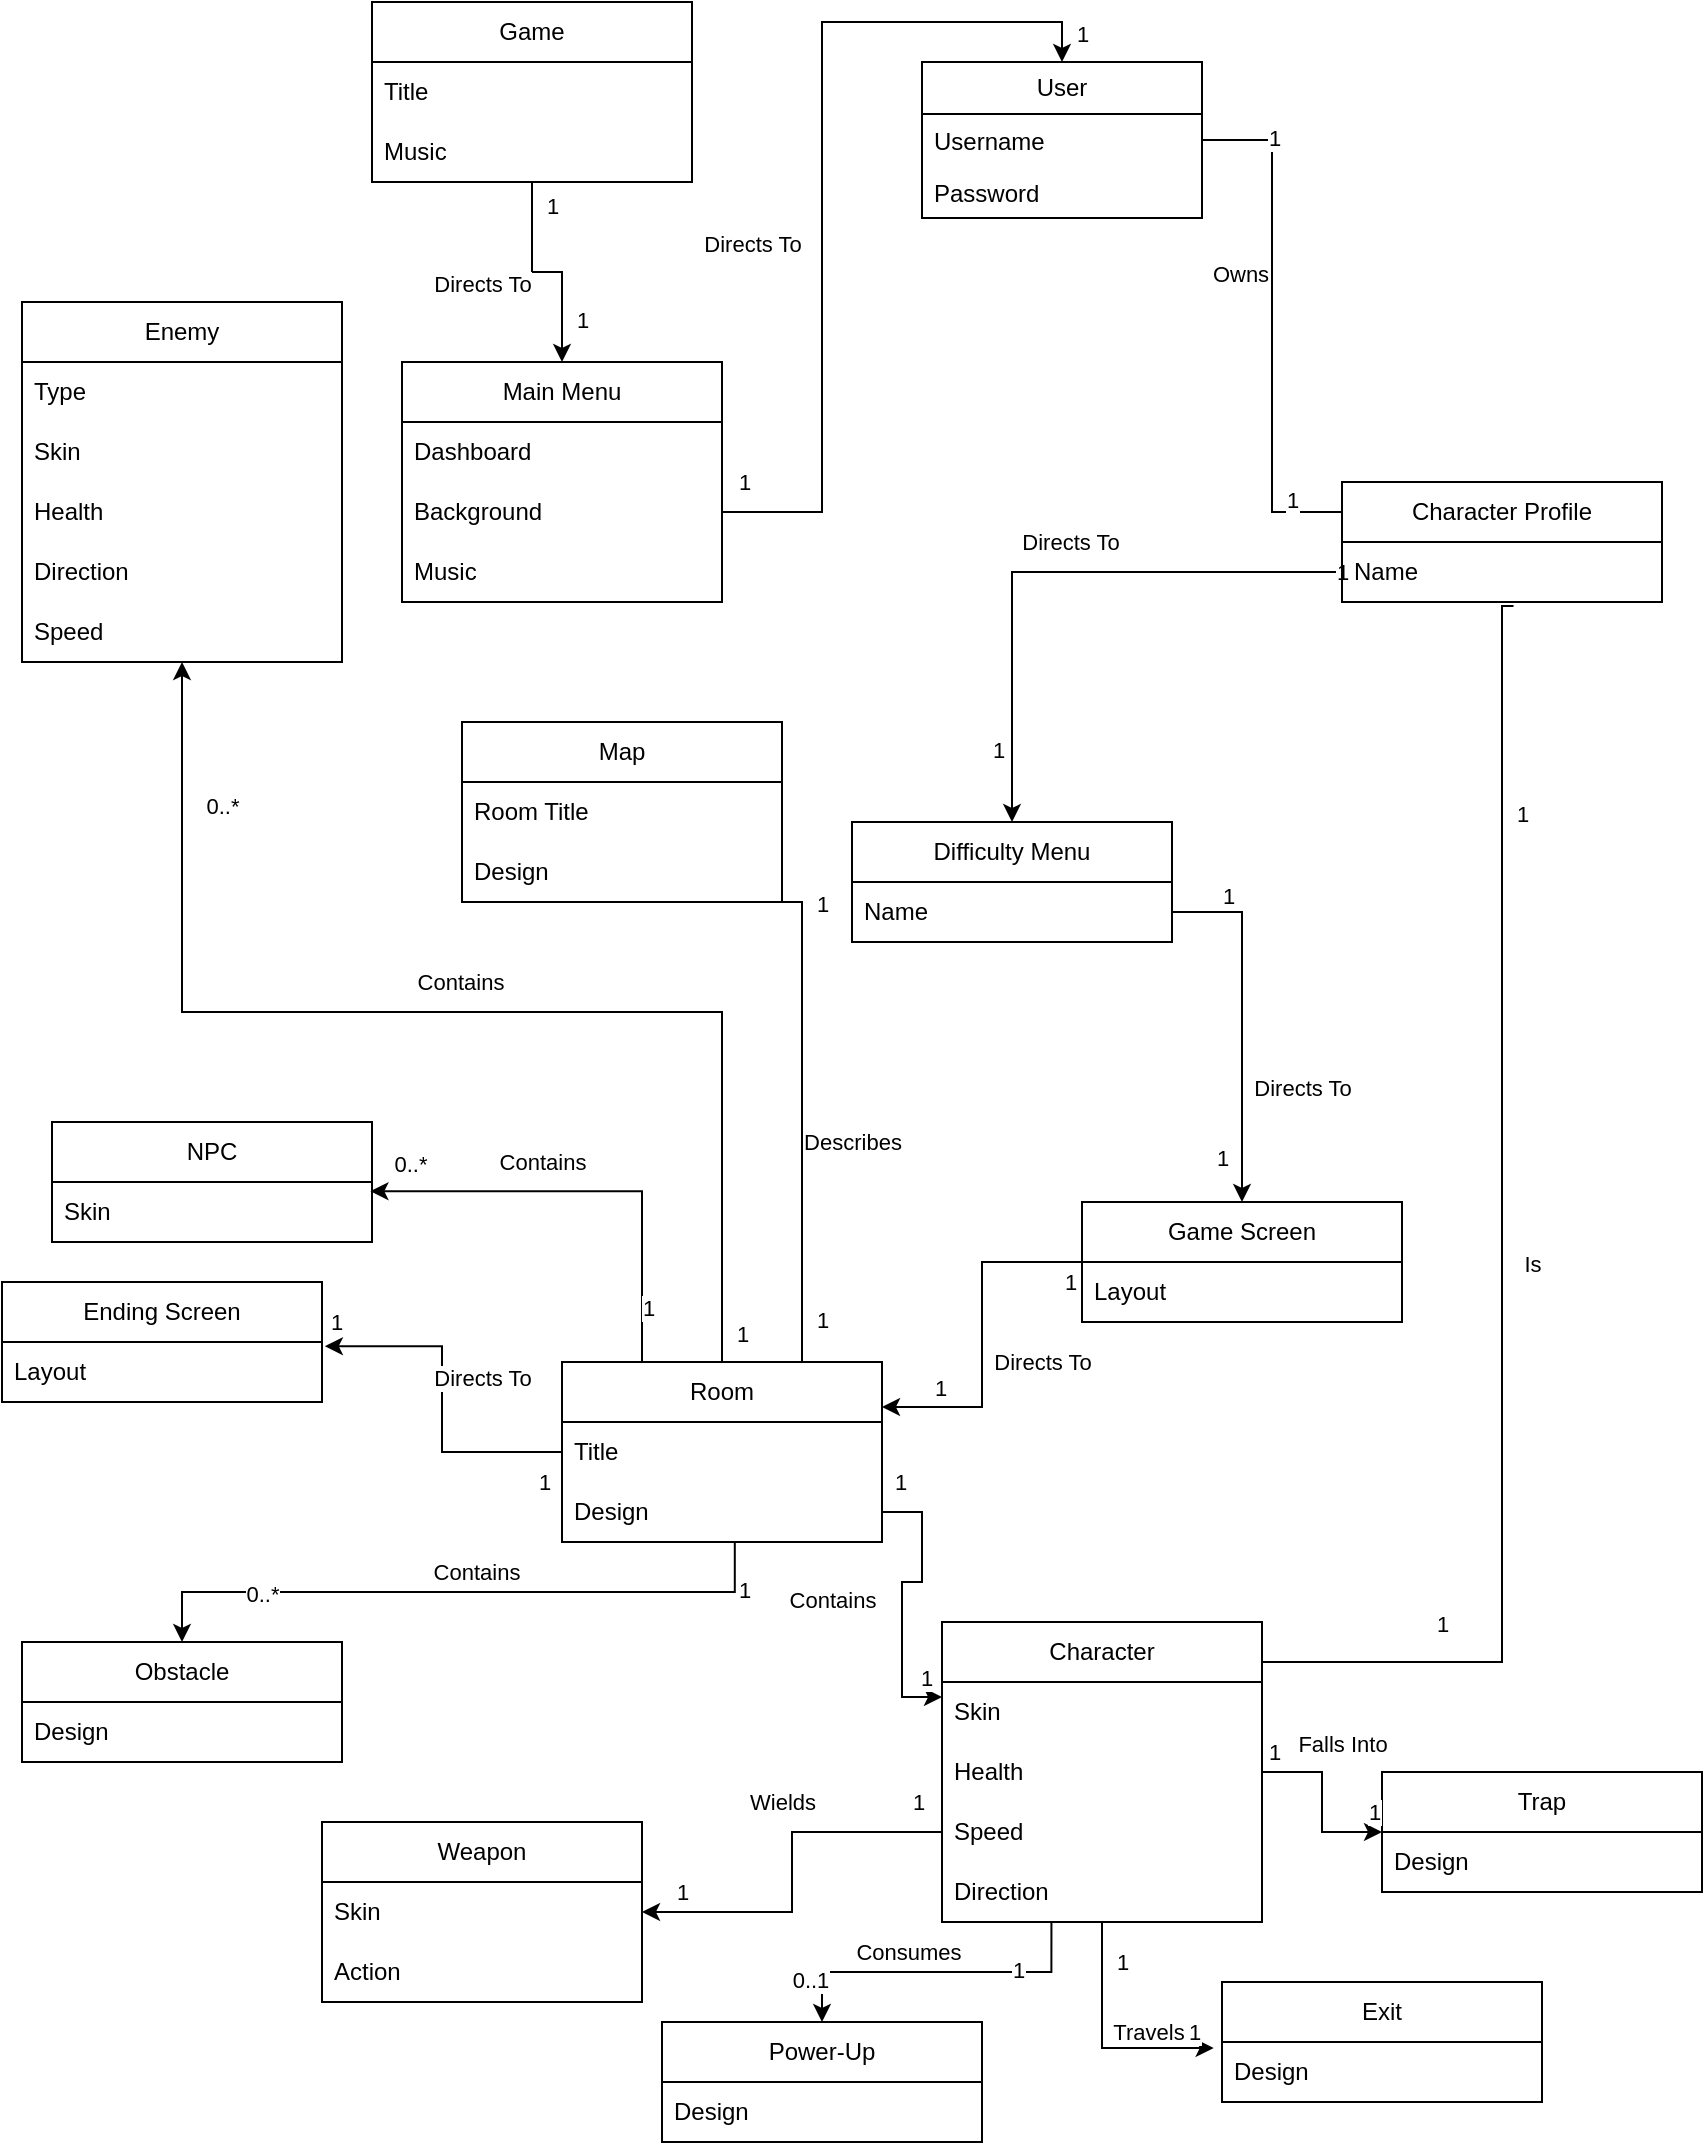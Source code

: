 <mxfile version="22.0.6" type="github">
  <diagram id="C5RBs43oDa-KdzZeNtuy" name="Page-1">
    <mxGraphModel dx="2944" dy="1743" grid="1" gridSize="10" guides="1" tooltips="1" connect="1" arrows="1" fold="1" page="1" pageScale="1" pageWidth="827" pageHeight="1169" math="0" shadow="0">
      <root>
        <mxCell id="WIyWlLk6GJQsqaUBKTNV-0" />
        <mxCell id="WIyWlLk6GJQsqaUBKTNV-1" parent="WIyWlLk6GJQsqaUBKTNV-0" />
        <mxCell id="WFU6_DCVK5FejDo-Dc5B-0" style="edgeStyle=orthogonalEdgeStyle;rounded=0;orthogonalLoop=1;jettySize=auto;html=1;entryX=0.75;entryY=0;entryDx=0;entryDy=0;endArrow=none;endFill=0;exitX=0.536;exitY=1.067;exitDx=0;exitDy=0;exitPerimeter=0;" edge="1" parent="WIyWlLk6GJQsqaUBKTNV-1" source="WFU6_DCVK5FejDo-Dc5B-9" target="WFU6_DCVK5FejDo-Dc5B-78">
          <mxGeometry relative="1" as="geometry">
            <mxPoint x="515" y="-17.003" as="sourcePoint" />
            <Array as="points">
              <mxPoint x="-100" y="-768" />
              <mxPoint x="-100" y="-240" />
              <mxPoint x="-260" y="-240" />
            </Array>
          </mxGeometry>
        </mxCell>
        <mxCell id="WFU6_DCVK5FejDo-Dc5B-1" value="Is" style="edgeLabel;html=1;align=center;verticalAlign=middle;resizable=0;points=[];" vertex="1" connectable="0" parent="WFU6_DCVK5FejDo-Dc5B-0">
          <mxGeometry x="-0.035" relative="1" as="geometry">
            <mxPoint x="15" y="-10" as="offset" />
          </mxGeometry>
        </mxCell>
        <mxCell id="WFU6_DCVK5FejDo-Dc5B-2" value="1" style="edgeLabel;html=1;align=center;verticalAlign=middle;resizable=0;points=[];" vertex="1" connectable="0" parent="WFU6_DCVK5FejDo-Dc5B-0">
          <mxGeometry x="-0.66" y="2" relative="1" as="geometry">
            <mxPoint x="8" y="-12" as="offset" />
          </mxGeometry>
        </mxCell>
        <mxCell id="WFU6_DCVK5FejDo-Dc5B-3" value="1" style="edgeLabel;html=1;align=center;verticalAlign=middle;resizable=0;points=[];" vertex="1" connectable="0" parent="WFU6_DCVK5FejDo-Dc5B-0">
          <mxGeometry x="0.49" y="-3" relative="1" as="geometry">
            <mxPoint x="-27" y="-17" as="offset" />
          </mxGeometry>
        </mxCell>
        <mxCell id="WFU6_DCVK5FejDo-Dc5B-4" style="edgeStyle=orthogonalEdgeStyle;rounded=0;orthogonalLoop=1;jettySize=auto;html=1;entryX=0.5;entryY=0;entryDx=0;entryDy=0;exitX=0;exitY=0.5;exitDx=0;exitDy=0;" edge="1" parent="WIyWlLk6GJQsqaUBKTNV-1" source="WFU6_DCVK5FejDo-Dc5B-9" target="WFU6_DCVK5FejDo-Dc5B-114">
          <mxGeometry relative="1" as="geometry">
            <mxPoint x="-250" y="-607" as="targetPoint" />
          </mxGeometry>
        </mxCell>
        <mxCell id="WFU6_DCVK5FejDo-Dc5B-5" value="Directs To" style="edgeLabel;html=1;align=center;verticalAlign=middle;resizable=0;points=[];" vertex="1" connectable="0" parent="WFU6_DCVK5FejDo-Dc5B-4">
          <mxGeometry x="0.023" relative="1" as="geometry">
            <mxPoint x="12" y="-15" as="offset" />
          </mxGeometry>
        </mxCell>
        <mxCell id="WFU6_DCVK5FejDo-Dc5B-6" value="1" style="edgeLabel;html=1;align=center;verticalAlign=middle;resizable=0;points=[];" vertex="1" connectable="0" parent="WFU6_DCVK5FejDo-Dc5B-4">
          <mxGeometry x="0.827" y="-4" relative="1" as="geometry">
            <mxPoint x="-3" y="-11" as="offset" />
          </mxGeometry>
        </mxCell>
        <mxCell id="WFU6_DCVK5FejDo-Dc5B-7" value="1" style="edgeLabel;html=1;align=center;verticalAlign=middle;resizable=0;points=[];" vertex="1" connectable="0" parent="WFU6_DCVK5FejDo-Dc5B-4">
          <mxGeometry x="-0.894" relative="1" as="geometry">
            <mxPoint x="15" as="offset" />
          </mxGeometry>
        </mxCell>
        <mxCell id="WFU6_DCVK5FejDo-Dc5B-8" value="Character Profile" style="swimlane;fontStyle=0;childLayout=stackLayout;horizontal=1;startSize=30;horizontalStack=0;resizeParent=1;resizeParentMax=0;resizeLast=0;collapsible=1;marginBottom=0;whiteSpace=wrap;html=1;" vertex="1" parent="WIyWlLk6GJQsqaUBKTNV-1">
          <mxGeometry x="-180" y="-830" width="160" height="60" as="geometry" />
        </mxCell>
        <mxCell id="WFU6_DCVK5FejDo-Dc5B-9" value="Name" style="text;strokeColor=none;fillColor=none;align=left;verticalAlign=middle;spacingLeft=4;spacingRight=4;overflow=hidden;points=[[0,0.5],[1,0.5]];portConstraint=eastwest;rotatable=0;whiteSpace=wrap;html=1;" vertex="1" parent="WFU6_DCVK5FejDo-Dc5B-8">
          <mxGeometry y="30" width="160" height="30" as="geometry" />
        </mxCell>
        <mxCell id="WFU6_DCVK5FejDo-Dc5B-10" value="Weapon" style="swimlane;fontStyle=0;childLayout=stackLayout;horizontal=1;startSize=30;horizontalStack=0;resizeParent=1;resizeParentMax=0;resizeLast=0;collapsible=1;marginBottom=0;whiteSpace=wrap;html=1;" vertex="1" parent="WIyWlLk6GJQsqaUBKTNV-1">
          <mxGeometry x="-690" y="-160" width="160" height="90" as="geometry" />
        </mxCell>
        <mxCell id="WFU6_DCVK5FejDo-Dc5B-11" value="Skin" style="text;strokeColor=none;fillColor=none;align=left;verticalAlign=middle;spacingLeft=4;spacingRight=4;overflow=hidden;points=[[0,0.5],[1,0.5]];portConstraint=eastwest;rotatable=0;whiteSpace=wrap;html=1;" vertex="1" parent="WFU6_DCVK5FejDo-Dc5B-10">
          <mxGeometry y="30" width="160" height="30" as="geometry" />
        </mxCell>
        <mxCell id="WFU6_DCVK5FejDo-Dc5B-12" value="Action" style="text;strokeColor=none;fillColor=none;align=left;verticalAlign=middle;spacingLeft=4;spacingRight=4;overflow=hidden;points=[[0,0.5],[1,0.5]];portConstraint=eastwest;rotatable=0;whiteSpace=wrap;html=1;" vertex="1" parent="WFU6_DCVK5FejDo-Dc5B-10">
          <mxGeometry y="60" width="160" height="30" as="geometry" />
        </mxCell>
        <mxCell id="WFU6_DCVK5FejDo-Dc5B-13" value="Power-Up" style="swimlane;fontStyle=0;childLayout=stackLayout;horizontal=1;startSize=30;horizontalStack=0;resizeParent=1;resizeParentMax=0;resizeLast=0;collapsible=1;marginBottom=0;whiteSpace=wrap;html=1;" vertex="1" parent="WIyWlLk6GJQsqaUBKTNV-1">
          <mxGeometry x="-520" y="-60.0" width="160" height="60" as="geometry" />
        </mxCell>
        <mxCell id="WFU6_DCVK5FejDo-Dc5B-14" value="Design" style="text;strokeColor=none;fillColor=none;align=left;verticalAlign=middle;spacingLeft=4;spacingRight=4;overflow=hidden;points=[[0,0.5],[1,0.5]];portConstraint=eastwest;rotatable=0;whiteSpace=wrap;html=1;" vertex="1" parent="WFU6_DCVK5FejDo-Dc5B-13">
          <mxGeometry y="30" width="160" height="30" as="geometry" />
        </mxCell>
        <mxCell id="WFU6_DCVK5FejDo-Dc5B-15" value="Obstacle" style="swimlane;fontStyle=0;childLayout=stackLayout;horizontal=1;startSize=30;horizontalStack=0;resizeParent=1;resizeParentMax=0;resizeLast=0;collapsible=1;marginBottom=0;whiteSpace=wrap;html=1;" vertex="1" parent="WIyWlLk6GJQsqaUBKTNV-1">
          <mxGeometry x="-840" y="-250" width="160" height="60" as="geometry" />
        </mxCell>
        <mxCell id="WFU6_DCVK5FejDo-Dc5B-16" value="Design" style="text;strokeColor=none;fillColor=none;align=left;verticalAlign=middle;spacingLeft=4;spacingRight=4;overflow=hidden;points=[[0,0.5],[1,0.5]];portConstraint=eastwest;rotatable=0;whiteSpace=wrap;html=1;" vertex="1" parent="WFU6_DCVK5FejDo-Dc5B-15">
          <mxGeometry y="30" width="160" height="30" as="geometry" />
        </mxCell>
        <mxCell id="WFU6_DCVK5FejDo-Dc5B-17" value="NPC" style="swimlane;fontStyle=0;childLayout=stackLayout;horizontal=1;startSize=30;horizontalStack=0;resizeParent=1;resizeParentMax=0;resizeLast=0;collapsible=1;marginBottom=0;whiteSpace=wrap;html=1;" vertex="1" parent="WIyWlLk6GJQsqaUBKTNV-1">
          <mxGeometry x="-825" y="-510" width="160" height="60" as="geometry" />
        </mxCell>
        <mxCell id="WFU6_DCVK5FejDo-Dc5B-18" value="Skin" style="text;strokeColor=none;fillColor=none;align=left;verticalAlign=middle;spacingLeft=4;spacingRight=4;overflow=hidden;points=[[0,0.5],[1,0.5]];portConstraint=eastwest;rotatable=0;whiteSpace=wrap;html=1;" vertex="1" parent="WFU6_DCVK5FejDo-Dc5B-17">
          <mxGeometry y="30" width="160" height="30" as="geometry" />
        </mxCell>
        <mxCell id="WFU6_DCVK5FejDo-Dc5B-19" value="Trap" style="swimlane;fontStyle=0;childLayout=stackLayout;horizontal=1;startSize=30;horizontalStack=0;resizeParent=1;resizeParentMax=0;resizeLast=0;collapsible=1;marginBottom=0;whiteSpace=wrap;html=1;" vertex="1" parent="WIyWlLk6GJQsqaUBKTNV-1">
          <mxGeometry x="-160" y="-185" width="160" height="60" as="geometry" />
        </mxCell>
        <mxCell id="WFU6_DCVK5FejDo-Dc5B-20" value="Design" style="text;strokeColor=none;fillColor=none;align=left;verticalAlign=middle;spacingLeft=4;spacingRight=4;overflow=hidden;points=[[0,0.5],[1,0.5]];portConstraint=eastwest;rotatable=0;whiteSpace=wrap;html=1;" vertex="1" parent="WFU6_DCVK5FejDo-Dc5B-19">
          <mxGeometry y="30" width="160" height="30" as="geometry" />
        </mxCell>
        <mxCell id="WFU6_DCVK5FejDo-Dc5B-21" value="Exit" style="swimlane;fontStyle=0;childLayout=stackLayout;horizontal=1;startSize=30;horizontalStack=0;resizeParent=1;resizeParentMax=0;resizeLast=0;collapsible=1;marginBottom=0;whiteSpace=wrap;html=1;" vertex="1" parent="WIyWlLk6GJQsqaUBKTNV-1">
          <mxGeometry x="-240" y="-80" width="160" height="60" as="geometry" />
        </mxCell>
        <mxCell id="WFU6_DCVK5FejDo-Dc5B-22" value="Design" style="text;strokeColor=none;fillColor=none;align=left;verticalAlign=middle;spacingLeft=4;spacingRight=4;overflow=hidden;points=[[0,0.5],[1,0.5]];portConstraint=eastwest;rotatable=0;whiteSpace=wrap;html=1;" vertex="1" parent="WFU6_DCVK5FejDo-Dc5B-21">
          <mxGeometry y="30" width="160" height="30" as="geometry" />
        </mxCell>
        <mxCell id="WFU6_DCVK5FejDo-Dc5B-23" style="edgeStyle=orthogonalEdgeStyle;rounded=0;orthogonalLoop=1;jettySize=auto;html=1;entryX=0.5;entryY=0;entryDx=0;entryDy=0;exitX=0.54;exitY=1.012;exitDx=0;exitDy=0;exitPerimeter=0;" edge="1" parent="WIyWlLk6GJQsqaUBKTNV-1" source="WFU6_DCVK5FejDo-Dc5B-41" target="WFU6_DCVK5FejDo-Dc5B-15">
          <mxGeometry relative="1" as="geometry" />
        </mxCell>
        <mxCell id="WFU6_DCVK5FejDo-Dc5B-24" value="Contains" style="edgeLabel;html=1;align=center;verticalAlign=middle;resizable=0;points=[];" vertex="1" connectable="0" parent="WFU6_DCVK5FejDo-Dc5B-23">
          <mxGeometry y="-1" relative="1" as="geometry">
            <mxPoint x="9" y="-9" as="offset" />
          </mxGeometry>
        </mxCell>
        <mxCell id="WFU6_DCVK5FejDo-Dc5B-25" value="1" style="edgeLabel;html=1;align=center;verticalAlign=middle;resizable=0;points=[];" vertex="1" connectable="0" parent="WFU6_DCVK5FejDo-Dc5B-23">
          <mxGeometry x="-0.817" relative="1" as="geometry">
            <mxPoint x="10" y="-1" as="offset" />
          </mxGeometry>
        </mxCell>
        <mxCell id="WFU6_DCVK5FejDo-Dc5B-26" value="0..*" style="edgeLabel;html=1;align=center;verticalAlign=middle;resizable=0;points=[];" vertex="1" connectable="0" parent="WFU6_DCVK5FejDo-Dc5B-23">
          <mxGeometry x="0.717" y="1" relative="1" as="geometry">
            <mxPoint x="19" as="offset" />
          </mxGeometry>
        </mxCell>
        <mxCell id="WFU6_DCVK5FejDo-Dc5B-27" style="edgeStyle=orthogonalEdgeStyle;rounded=0;orthogonalLoop=1;jettySize=auto;html=1;entryX=0.995;entryY=0.153;entryDx=0;entryDy=0;entryPerimeter=0;exitX=0.25;exitY=0;exitDx=0;exitDy=0;" edge="1" parent="WIyWlLk6GJQsqaUBKTNV-1" source="WFU6_DCVK5FejDo-Dc5B-39" target="WFU6_DCVK5FejDo-Dc5B-18">
          <mxGeometry relative="1" as="geometry">
            <Array as="points">
              <mxPoint x="-530" y="-475" />
            </Array>
          </mxGeometry>
        </mxCell>
        <mxCell id="WFU6_DCVK5FejDo-Dc5B-28" value="Contains" style="edgeLabel;html=1;align=center;verticalAlign=middle;resizable=0;points=[];" vertex="1" connectable="0" parent="WFU6_DCVK5FejDo-Dc5B-27">
          <mxGeometry x="0.003" y="-3" relative="1" as="geometry">
            <mxPoint x="-25" y="-12" as="offset" />
          </mxGeometry>
        </mxCell>
        <mxCell id="WFU6_DCVK5FejDo-Dc5B-29" value="0..*" style="edgeLabel;html=1;align=center;verticalAlign=middle;resizable=0;points=[];" vertex="1" connectable="0" parent="WFU6_DCVK5FejDo-Dc5B-27">
          <mxGeometry x="0.827" y="-2" relative="1" as="geometry">
            <mxPoint y="-12" as="offset" />
          </mxGeometry>
        </mxCell>
        <mxCell id="WFU6_DCVK5FejDo-Dc5B-30" value="1" style="edgeLabel;html=1;align=center;verticalAlign=middle;resizable=0;points=[];" vertex="1" connectable="0" parent="WFU6_DCVK5FejDo-Dc5B-27">
          <mxGeometry x="-0.864" y="-3" relative="1" as="geometry">
            <mxPoint y="-12" as="offset" />
          </mxGeometry>
        </mxCell>
        <mxCell id="WFU6_DCVK5FejDo-Dc5B-31" style="edgeStyle=orthogonalEdgeStyle;rounded=0;orthogonalLoop=1;jettySize=auto;html=1;entryX=0.5;entryY=1;entryDx=0;entryDy=0;entryPerimeter=0;" edge="1" parent="WIyWlLk6GJQsqaUBKTNV-1" source="WFU6_DCVK5FejDo-Dc5B-39" target="WFU6_DCVK5FejDo-Dc5B-54">
          <mxGeometry relative="1" as="geometry" />
        </mxCell>
        <mxCell id="WFU6_DCVK5FejDo-Dc5B-32" value="Contains" style="edgeLabel;html=1;align=center;verticalAlign=middle;resizable=0;points=[];" vertex="1" connectable="0" parent="WFU6_DCVK5FejDo-Dc5B-31">
          <mxGeometry x="-0.021" y="-2" relative="1" as="geometry">
            <mxPoint x="-3" y="-13" as="offset" />
          </mxGeometry>
        </mxCell>
        <mxCell id="WFU6_DCVK5FejDo-Dc5B-33" value="0..*" style="edgeLabel;html=1;align=center;verticalAlign=middle;resizable=0;points=[];" vertex="1" connectable="0" parent="WFU6_DCVK5FejDo-Dc5B-31">
          <mxGeometry x="0.769" y="2" relative="1" as="geometry">
            <mxPoint x="22" as="offset" />
          </mxGeometry>
        </mxCell>
        <mxCell id="WFU6_DCVK5FejDo-Dc5B-34" value="1" style="edgeLabel;html=1;align=center;verticalAlign=middle;resizable=0;points=[];" vertex="1" connectable="0" parent="WFU6_DCVK5FejDo-Dc5B-31">
          <mxGeometry x="-0.785" y="-1" relative="1" as="geometry">
            <mxPoint x="9" y="52" as="offset" />
          </mxGeometry>
        </mxCell>
        <mxCell id="WFU6_DCVK5FejDo-Dc5B-35" style="edgeStyle=orthogonalEdgeStyle;rounded=0;orthogonalLoop=1;jettySize=auto;html=1;entryX=0;entryY=0.25;entryDx=0;entryDy=0;exitX=1;exitY=0.5;exitDx=0;exitDy=0;" edge="1" parent="WIyWlLk6GJQsqaUBKTNV-1" source="WFU6_DCVK5FejDo-Dc5B-41" target="WFU6_DCVK5FejDo-Dc5B-78">
          <mxGeometry relative="1" as="geometry" />
        </mxCell>
        <mxCell id="WFU6_DCVK5FejDo-Dc5B-36" value="Contains" style="edgeLabel;html=1;align=center;verticalAlign=middle;resizable=0;points=[];" vertex="1" connectable="0" parent="WFU6_DCVK5FejDo-Dc5B-35">
          <mxGeometry x="0.032" y="-3" relative="1" as="geometry">
            <mxPoint x="-32" as="offset" />
          </mxGeometry>
        </mxCell>
        <mxCell id="WFU6_DCVK5FejDo-Dc5B-37" value="1" style="edgeLabel;html=1;align=center;verticalAlign=middle;resizable=0;points=[];" vertex="1" connectable="0" parent="WFU6_DCVK5FejDo-Dc5B-35">
          <mxGeometry x="-0.879" y="2" relative="1" as="geometry">
            <mxPoint y="-13" as="offset" />
          </mxGeometry>
        </mxCell>
        <mxCell id="WFU6_DCVK5FejDo-Dc5B-38" value="1" style="edgeLabel;html=1;align=center;verticalAlign=middle;resizable=0;points=[];" vertex="1" connectable="0" parent="WFU6_DCVK5FejDo-Dc5B-35">
          <mxGeometry x="0.885" y="3" relative="1" as="geometry">
            <mxPoint y="-7" as="offset" />
          </mxGeometry>
        </mxCell>
        <mxCell id="WFU6_DCVK5FejDo-Dc5B-39" value="Room" style="swimlane;fontStyle=0;childLayout=stackLayout;horizontal=1;startSize=30;horizontalStack=0;resizeParent=1;resizeParentMax=0;resizeLast=0;collapsible=1;marginBottom=0;whiteSpace=wrap;html=1;" vertex="1" parent="WIyWlLk6GJQsqaUBKTNV-1">
          <mxGeometry x="-570" y="-390" width="160" height="90" as="geometry" />
        </mxCell>
        <mxCell id="WFU6_DCVK5FejDo-Dc5B-40" value="Title" style="text;strokeColor=none;fillColor=none;align=left;verticalAlign=middle;spacingLeft=4;spacingRight=4;overflow=hidden;points=[[0,0.5],[1,0.5]];portConstraint=eastwest;rotatable=0;whiteSpace=wrap;html=1;" vertex="1" parent="WFU6_DCVK5FejDo-Dc5B-39">
          <mxGeometry y="30" width="160" height="30" as="geometry" />
        </mxCell>
        <mxCell id="WFU6_DCVK5FejDo-Dc5B-41" value="Design" style="text;strokeColor=none;fillColor=none;align=left;verticalAlign=middle;spacingLeft=4;spacingRight=4;overflow=hidden;points=[[0,0.5],[1,0.5]];portConstraint=eastwest;rotatable=0;whiteSpace=wrap;html=1;" vertex="1" parent="WFU6_DCVK5FejDo-Dc5B-39">
          <mxGeometry y="60" width="160" height="30" as="geometry" />
        </mxCell>
        <mxCell id="WFU6_DCVK5FejDo-Dc5B-42" style="edgeStyle=orthogonalEdgeStyle;rounded=0;orthogonalLoop=1;jettySize=auto;html=1;entryX=0.5;entryY=0;entryDx=0;entryDy=0;endArrow=classic;endFill=1;" edge="1" parent="WIyWlLk6GJQsqaUBKTNV-1" source="WFU6_DCVK5FejDo-Dc5B-46" target="WFU6_DCVK5FejDo-Dc5B-55">
          <mxGeometry relative="1" as="geometry" />
        </mxCell>
        <mxCell id="WFU6_DCVK5FejDo-Dc5B-43" value="Directs To" style="edgeLabel;html=1;align=center;verticalAlign=middle;resizable=0;points=[];" vertex="1" connectable="0" parent="WFU6_DCVK5FejDo-Dc5B-42">
          <mxGeometry x="-0.107" y="-3" relative="1" as="geometry">
            <mxPoint x="-27" y="3" as="offset" />
          </mxGeometry>
        </mxCell>
        <mxCell id="WFU6_DCVK5FejDo-Dc5B-44" value="1" style="edgeLabel;html=1;align=center;verticalAlign=middle;resizable=0;points=[];" vertex="1" connectable="0" parent="WFU6_DCVK5FejDo-Dc5B-42">
          <mxGeometry x="-0.773" y="2" relative="1" as="geometry">
            <mxPoint x="8" as="offset" />
          </mxGeometry>
        </mxCell>
        <mxCell id="WFU6_DCVK5FejDo-Dc5B-45" value="1" style="edgeLabel;html=1;align=center;verticalAlign=middle;resizable=0;points=[];" vertex="1" connectable="0" parent="WFU6_DCVK5FejDo-Dc5B-42">
          <mxGeometry x="0.593" y="-2" relative="1" as="geometry">
            <mxPoint x="12" as="offset" />
          </mxGeometry>
        </mxCell>
        <mxCell id="WFU6_DCVK5FejDo-Dc5B-46" value="Game" style="swimlane;fontStyle=0;childLayout=stackLayout;horizontal=1;startSize=30;horizontalStack=0;resizeParent=1;resizeParentMax=0;resizeLast=0;collapsible=1;marginBottom=0;whiteSpace=wrap;html=1;" vertex="1" parent="WIyWlLk6GJQsqaUBKTNV-1">
          <mxGeometry x="-665" y="-1070" width="160" height="90" as="geometry" />
        </mxCell>
        <mxCell id="WFU6_DCVK5FejDo-Dc5B-47" value="Title" style="text;strokeColor=none;fillColor=none;align=left;verticalAlign=middle;spacingLeft=4;spacingRight=4;overflow=hidden;points=[[0,0.5],[1,0.5]];portConstraint=eastwest;rotatable=0;whiteSpace=wrap;html=1;" vertex="1" parent="WFU6_DCVK5FejDo-Dc5B-46">
          <mxGeometry y="30" width="160" height="30" as="geometry" />
        </mxCell>
        <mxCell id="WFU6_DCVK5FejDo-Dc5B-48" value="Music" style="text;strokeColor=none;fillColor=none;align=left;verticalAlign=middle;spacingLeft=4;spacingRight=4;overflow=hidden;points=[[0,0.5],[1,0.5]];portConstraint=eastwest;rotatable=0;whiteSpace=wrap;html=1;" vertex="1" parent="WFU6_DCVK5FejDo-Dc5B-46">
          <mxGeometry y="60" width="160" height="30" as="geometry" />
        </mxCell>
        <mxCell id="WFU6_DCVK5FejDo-Dc5B-49" value="Enemy" style="swimlane;fontStyle=0;childLayout=stackLayout;horizontal=1;startSize=30;horizontalStack=0;resizeParent=1;resizeParentMax=0;resizeLast=0;collapsible=1;marginBottom=0;whiteSpace=wrap;html=1;" vertex="1" parent="WIyWlLk6GJQsqaUBKTNV-1">
          <mxGeometry x="-840" y="-920" width="160" height="180" as="geometry" />
        </mxCell>
        <mxCell id="WFU6_DCVK5FejDo-Dc5B-50" value="Type" style="text;strokeColor=none;fillColor=none;align=left;verticalAlign=middle;spacingLeft=4;spacingRight=4;overflow=hidden;points=[[0,0.5],[1,0.5]];portConstraint=eastwest;rotatable=0;whiteSpace=wrap;html=1;" vertex="1" parent="WFU6_DCVK5FejDo-Dc5B-49">
          <mxGeometry y="30" width="160" height="30" as="geometry" />
        </mxCell>
        <mxCell id="WFU6_DCVK5FejDo-Dc5B-51" value="Skin" style="text;strokeColor=none;fillColor=none;align=left;verticalAlign=middle;spacingLeft=4;spacingRight=4;overflow=hidden;points=[[0,0.5],[1,0.5]];portConstraint=eastwest;rotatable=0;whiteSpace=wrap;html=1;" vertex="1" parent="WFU6_DCVK5FejDo-Dc5B-49">
          <mxGeometry y="60" width="160" height="30" as="geometry" />
        </mxCell>
        <mxCell id="WFU6_DCVK5FejDo-Dc5B-52" value="Health" style="text;strokeColor=none;fillColor=none;align=left;verticalAlign=middle;spacingLeft=4;spacingRight=4;overflow=hidden;points=[[0,0.5],[1,0.5]];portConstraint=eastwest;rotatable=0;whiteSpace=wrap;html=1;" vertex="1" parent="WFU6_DCVK5FejDo-Dc5B-49">
          <mxGeometry y="90" width="160" height="30" as="geometry" />
        </mxCell>
        <mxCell id="WFU6_DCVK5FejDo-Dc5B-53" value="Direction" style="text;strokeColor=none;fillColor=none;align=left;verticalAlign=middle;spacingLeft=4;spacingRight=4;overflow=hidden;points=[[0,0.5],[1,0.5]];portConstraint=eastwest;rotatable=0;whiteSpace=wrap;html=1;" vertex="1" parent="WFU6_DCVK5FejDo-Dc5B-49">
          <mxGeometry y="120" width="160" height="30" as="geometry" />
        </mxCell>
        <mxCell id="WFU6_DCVK5FejDo-Dc5B-54" value="Speed" style="text;strokeColor=none;fillColor=none;align=left;verticalAlign=middle;spacingLeft=4;spacingRight=4;overflow=hidden;points=[[0,0.5],[1,0.5]];portConstraint=eastwest;rotatable=0;whiteSpace=wrap;html=1;" vertex="1" parent="WFU6_DCVK5FejDo-Dc5B-49">
          <mxGeometry y="150" width="160" height="30" as="geometry" />
        </mxCell>
        <mxCell id="WFU6_DCVK5FejDo-Dc5B-55" value="Main Menu" style="swimlane;fontStyle=0;childLayout=stackLayout;horizontal=1;startSize=30;horizontalStack=0;resizeParent=1;resizeParentMax=0;resizeLast=0;collapsible=1;marginBottom=0;whiteSpace=wrap;html=1;" vertex="1" parent="WIyWlLk6GJQsqaUBKTNV-1">
          <mxGeometry x="-650" y="-890" width="160" height="120" as="geometry" />
        </mxCell>
        <mxCell id="WFU6_DCVK5FejDo-Dc5B-56" value="Dashboard" style="text;strokeColor=none;fillColor=none;align=left;verticalAlign=middle;spacingLeft=4;spacingRight=4;overflow=hidden;points=[[0,0.5],[1,0.5]];portConstraint=eastwest;rotatable=0;whiteSpace=wrap;html=1;" vertex="1" parent="WFU6_DCVK5FejDo-Dc5B-55">
          <mxGeometry y="30" width="160" height="30" as="geometry" />
        </mxCell>
        <mxCell id="WFU6_DCVK5FejDo-Dc5B-57" value="Background" style="text;strokeColor=none;fillColor=none;align=left;verticalAlign=middle;spacingLeft=4;spacingRight=4;overflow=hidden;points=[[0,0.5],[1,0.5]];portConstraint=eastwest;rotatable=0;whiteSpace=wrap;html=1;" vertex="1" parent="WFU6_DCVK5FejDo-Dc5B-55">
          <mxGeometry y="60" width="160" height="30" as="geometry" />
        </mxCell>
        <mxCell id="WFU6_DCVK5FejDo-Dc5B-58" value="Music" style="text;strokeColor=none;fillColor=none;align=left;verticalAlign=middle;spacingLeft=4;spacingRight=4;overflow=hidden;points=[[0,0.5],[1,0.5]];portConstraint=eastwest;rotatable=0;whiteSpace=wrap;html=1;" vertex="1" parent="WFU6_DCVK5FejDo-Dc5B-55">
          <mxGeometry y="90" width="160" height="30" as="geometry" />
        </mxCell>
        <mxCell id="WFU6_DCVK5FejDo-Dc5B-59" style="edgeStyle=orthogonalEdgeStyle;rounded=0;orthogonalLoop=1;jettySize=auto;html=1;entryX=0;entryY=0.25;entryDx=0;entryDy=0;endArrow=none;endFill=0;" edge="1" parent="WIyWlLk6GJQsqaUBKTNV-1" source="WFU6_DCVK5FejDo-Dc5B-63" target="WFU6_DCVK5FejDo-Dc5B-8">
          <mxGeometry relative="1" as="geometry" />
        </mxCell>
        <mxCell id="WFU6_DCVK5FejDo-Dc5B-60" value="Owns" style="edgeLabel;html=1;align=center;verticalAlign=middle;resizable=0;points=[];" vertex="1" connectable="0" parent="WFU6_DCVK5FejDo-Dc5B-59">
          <mxGeometry x="-0.086" y="1" relative="1" as="geometry">
            <mxPoint x="-17" y="-15" as="offset" />
          </mxGeometry>
        </mxCell>
        <mxCell id="WFU6_DCVK5FejDo-Dc5B-61" value="1" style="edgeLabel;html=1;align=center;verticalAlign=middle;resizable=0;points=[];" vertex="1" connectable="0" parent="WFU6_DCVK5FejDo-Dc5B-59">
          <mxGeometry x="-0.792" y="1" relative="1" as="geometry">
            <mxPoint x="9" as="offset" />
          </mxGeometry>
        </mxCell>
        <mxCell id="WFU6_DCVK5FejDo-Dc5B-62" value="1" style="edgeLabel;html=1;align=center;verticalAlign=middle;resizable=0;points=[];" vertex="1" connectable="0" parent="WFU6_DCVK5FejDo-Dc5B-59">
          <mxGeometry x="0.678" relative="1" as="geometry">
            <mxPoint x="10" as="offset" />
          </mxGeometry>
        </mxCell>
        <mxCell id="WFU6_DCVK5FejDo-Dc5B-63" value="User" style="swimlane;fontStyle=0;childLayout=stackLayout;horizontal=1;startSize=26;fillColor=none;horizontalStack=0;resizeParent=1;resizeParentMax=0;resizeLast=0;collapsible=1;marginBottom=0;whiteSpace=wrap;html=1;" vertex="1" parent="WIyWlLk6GJQsqaUBKTNV-1">
          <mxGeometry x="-390" y="-1040" width="140" height="78" as="geometry" />
        </mxCell>
        <mxCell id="WFU6_DCVK5FejDo-Dc5B-64" value="Username" style="text;strokeColor=none;fillColor=none;align=left;verticalAlign=top;spacingLeft=4;spacingRight=4;overflow=hidden;rotatable=0;points=[[0,0.5],[1,0.5]];portConstraint=eastwest;whiteSpace=wrap;html=1;" vertex="1" parent="WFU6_DCVK5FejDo-Dc5B-63">
          <mxGeometry y="26" width="140" height="26" as="geometry" />
        </mxCell>
        <mxCell id="WFU6_DCVK5FejDo-Dc5B-65" value="Password" style="text;strokeColor=none;fillColor=none;align=left;verticalAlign=top;spacingLeft=4;spacingRight=4;overflow=hidden;rotatable=0;points=[[0,0.5],[1,0.5]];portConstraint=eastwest;whiteSpace=wrap;html=1;" vertex="1" parent="WFU6_DCVK5FejDo-Dc5B-63">
          <mxGeometry y="52" width="140" height="26" as="geometry" />
        </mxCell>
        <mxCell id="WFU6_DCVK5FejDo-Dc5B-66" style="edgeStyle=orthogonalEdgeStyle;rounded=0;orthogonalLoop=1;jettySize=auto;html=1;entryX=0.5;entryY=0;entryDx=0;entryDy=0;exitX=0.342;exitY=1;exitDx=0;exitDy=0;exitPerimeter=0;" edge="1" parent="WIyWlLk6GJQsqaUBKTNV-1" source="WFU6_DCVK5FejDo-Dc5B-82" target="WFU6_DCVK5FejDo-Dc5B-13">
          <mxGeometry relative="1" as="geometry" />
        </mxCell>
        <mxCell id="WFU6_DCVK5FejDo-Dc5B-67" value="Consumes" style="edgeLabel;html=1;align=center;verticalAlign=middle;resizable=0;points=[];" vertex="1" connectable="0" parent="WFU6_DCVK5FejDo-Dc5B-66">
          <mxGeometry x="-0.029" relative="1" as="geometry">
            <mxPoint x="-17" y="-10" as="offset" />
          </mxGeometry>
        </mxCell>
        <mxCell id="WFU6_DCVK5FejDo-Dc5B-68" value="1" style="edgeLabel;html=1;align=center;verticalAlign=middle;resizable=0;points=[];" vertex="1" connectable="0" parent="WFU6_DCVK5FejDo-Dc5B-66">
          <mxGeometry x="-0.657" y="-1" relative="1" as="geometry">
            <mxPoint x="-14" as="offset" />
          </mxGeometry>
        </mxCell>
        <mxCell id="WFU6_DCVK5FejDo-Dc5B-69" value="0..1" style="edgeLabel;html=1;align=center;verticalAlign=middle;resizable=0;points=[];" vertex="1" connectable="0" parent="WFU6_DCVK5FejDo-Dc5B-66">
          <mxGeometry x="0.543" y="-1" relative="1" as="geometry">
            <mxPoint x="-19" y="5" as="offset" />
          </mxGeometry>
        </mxCell>
        <mxCell id="WFU6_DCVK5FejDo-Dc5B-70" style="edgeStyle=orthogonalEdgeStyle;rounded=0;orthogonalLoop=1;jettySize=auto;html=1;entryX=0;entryY=0.5;entryDx=0;entryDy=0;" edge="1" parent="WIyWlLk6GJQsqaUBKTNV-1" source="WFU6_DCVK5FejDo-Dc5B-78" target="WFU6_DCVK5FejDo-Dc5B-19">
          <mxGeometry relative="1" as="geometry" />
        </mxCell>
        <mxCell id="WFU6_DCVK5FejDo-Dc5B-71" value="Falls Into" style="edgeLabel;html=1;align=center;verticalAlign=middle;resizable=0;points=[];" vertex="1" connectable="0" parent="WFU6_DCVK5FejDo-Dc5B-70">
          <mxGeometry x="-0.014" y="-2" relative="1" as="geometry">
            <mxPoint x="12" y="-29" as="offset" />
          </mxGeometry>
        </mxCell>
        <mxCell id="WFU6_DCVK5FejDo-Dc5B-72" value="1" style="edgeLabel;html=1;align=center;verticalAlign=middle;resizable=0;points=[];" vertex="1" connectable="0" parent="WFU6_DCVK5FejDo-Dc5B-70">
          <mxGeometry x="-0.881" y="-1" relative="1" as="geometry">
            <mxPoint y="-11" as="offset" />
          </mxGeometry>
        </mxCell>
        <mxCell id="WFU6_DCVK5FejDo-Dc5B-73" value="1" style="edgeLabel;html=1;align=center;verticalAlign=middle;resizable=0;points=[];" vertex="1" connectable="0" parent="WFU6_DCVK5FejDo-Dc5B-70">
          <mxGeometry x="0.9" y="1" relative="1" as="geometry">
            <mxPoint y="-9" as="offset" />
          </mxGeometry>
        </mxCell>
        <mxCell id="WFU6_DCVK5FejDo-Dc5B-74" style="edgeStyle=orthogonalEdgeStyle;rounded=0;orthogonalLoop=1;jettySize=auto;html=1;entryX=-0.026;entryY=0.1;entryDx=0;entryDy=0;entryPerimeter=0;" edge="1" parent="WIyWlLk6GJQsqaUBKTNV-1" source="WFU6_DCVK5FejDo-Dc5B-78" target="WFU6_DCVK5FejDo-Dc5B-22">
          <mxGeometry relative="1" as="geometry" />
        </mxCell>
        <mxCell id="WFU6_DCVK5FejDo-Dc5B-75" value="Travels" style="edgeLabel;html=1;align=center;verticalAlign=middle;resizable=0;points=[];" vertex="1" connectable="0" parent="WFU6_DCVK5FejDo-Dc5B-74">
          <mxGeometry x="0.443" relative="1" as="geometry">
            <mxPoint y="-8" as="offset" />
          </mxGeometry>
        </mxCell>
        <mxCell id="WFU6_DCVK5FejDo-Dc5B-76" value="1" style="edgeLabel;html=1;align=center;verticalAlign=middle;resizable=0;points=[];" vertex="1" connectable="0" parent="WFU6_DCVK5FejDo-Dc5B-74">
          <mxGeometry x="0.833" y="1" relative="1" as="geometry">
            <mxPoint y="-7" as="offset" />
          </mxGeometry>
        </mxCell>
        <mxCell id="WFU6_DCVK5FejDo-Dc5B-77" value="1" style="edgeLabel;html=1;align=center;verticalAlign=middle;resizable=0;points=[];" vertex="1" connectable="0" parent="WFU6_DCVK5FejDo-Dc5B-74">
          <mxGeometry x="-0.76" y="1" relative="1" as="geometry">
            <mxPoint x="9" y="5" as="offset" />
          </mxGeometry>
        </mxCell>
        <mxCell id="WFU6_DCVK5FejDo-Dc5B-78" value="Character" style="swimlane;fontStyle=0;childLayout=stackLayout;horizontal=1;startSize=30;horizontalStack=0;resizeParent=1;resizeParentMax=0;resizeLast=0;collapsible=1;marginBottom=0;whiteSpace=wrap;html=1;" vertex="1" parent="WIyWlLk6GJQsqaUBKTNV-1">
          <mxGeometry x="-380" y="-260" width="160" height="150" as="geometry" />
        </mxCell>
        <mxCell id="WFU6_DCVK5FejDo-Dc5B-79" value="Skin" style="text;strokeColor=none;fillColor=none;align=left;verticalAlign=middle;spacingLeft=4;spacingRight=4;overflow=hidden;points=[[0,0.5],[1,0.5]];portConstraint=eastwest;rotatable=0;whiteSpace=wrap;html=1;" vertex="1" parent="WFU6_DCVK5FejDo-Dc5B-78">
          <mxGeometry y="30" width="160" height="30" as="geometry" />
        </mxCell>
        <mxCell id="WFU6_DCVK5FejDo-Dc5B-80" value="Health" style="text;strokeColor=none;fillColor=none;align=left;verticalAlign=middle;spacingLeft=4;spacingRight=4;overflow=hidden;points=[[0,0.5],[1,0.5]];portConstraint=eastwest;rotatable=0;whiteSpace=wrap;html=1;" vertex="1" parent="WFU6_DCVK5FejDo-Dc5B-78">
          <mxGeometry y="60" width="160" height="30" as="geometry" />
        </mxCell>
        <mxCell id="WFU6_DCVK5FejDo-Dc5B-81" value="Speed" style="text;strokeColor=none;fillColor=none;align=left;verticalAlign=middle;spacingLeft=4;spacingRight=4;overflow=hidden;points=[[0,0.5],[1,0.5]];portConstraint=eastwest;rotatable=0;whiteSpace=wrap;html=1;" vertex="1" parent="WFU6_DCVK5FejDo-Dc5B-78">
          <mxGeometry y="90" width="160" height="30" as="geometry" />
        </mxCell>
        <mxCell id="WFU6_DCVK5FejDo-Dc5B-82" value="Direction" style="text;strokeColor=none;fillColor=none;align=left;verticalAlign=middle;spacingLeft=4;spacingRight=4;overflow=hidden;points=[[0,0.5],[1,0.5]];portConstraint=eastwest;rotatable=0;whiteSpace=wrap;html=1;" vertex="1" parent="WFU6_DCVK5FejDo-Dc5B-78">
          <mxGeometry y="120" width="160" height="30" as="geometry" />
        </mxCell>
        <mxCell id="WFU6_DCVK5FejDo-Dc5B-83" style="edgeStyle=orthogonalEdgeStyle;rounded=0;orthogonalLoop=1;jettySize=auto;html=1;entryX=1;entryY=0.5;entryDx=0;entryDy=0;" edge="1" parent="WIyWlLk6GJQsqaUBKTNV-1" source="WFU6_DCVK5FejDo-Dc5B-81" target="WFU6_DCVK5FejDo-Dc5B-11">
          <mxGeometry relative="1" as="geometry">
            <mxPoint x="-440" y="302.93" as="targetPoint" />
          </mxGeometry>
        </mxCell>
        <mxCell id="WFU6_DCVK5FejDo-Dc5B-84" value="Wields" style="edgeLabel;html=1;align=center;verticalAlign=middle;resizable=0;points=[];" vertex="1" connectable="0" parent="WFU6_DCVK5FejDo-Dc5B-83">
          <mxGeometry x="0.031" y="2" relative="1" as="geometry">
            <mxPoint x="-7" y="-38" as="offset" />
          </mxGeometry>
        </mxCell>
        <mxCell id="WFU6_DCVK5FejDo-Dc5B-85" value="1" style="edgeLabel;html=1;align=center;verticalAlign=middle;resizable=0;points=[];rotation=0;" vertex="1" connectable="0" parent="WFU6_DCVK5FejDo-Dc5B-83">
          <mxGeometry x="0.792" y="-1" relative="1" as="geometry">
            <mxPoint y="-9" as="offset" />
          </mxGeometry>
        </mxCell>
        <mxCell id="WFU6_DCVK5FejDo-Dc5B-86" value="1" style="edgeLabel;html=1;align=center;verticalAlign=middle;resizable=0;points=[];" vertex="1" connectable="0" parent="WFU6_DCVK5FejDo-Dc5B-83">
          <mxGeometry x="-0.872" relative="1" as="geometry">
            <mxPoint y="-15" as="offset" />
          </mxGeometry>
        </mxCell>
        <mxCell id="WFU6_DCVK5FejDo-Dc5B-87" value="Map" style="swimlane;fontStyle=0;childLayout=stackLayout;horizontal=1;startSize=30;horizontalStack=0;resizeParent=1;resizeParentMax=0;resizeLast=0;collapsible=1;marginBottom=0;whiteSpace=wrap;html=1;" vertex="1" parent="WIyWlLk6GJQsqaUBKTNV-1">
          <mxGeometry x="-620" y="-710.0" width="160" height="90" as="geometry" />
        </mxCell>
        <mxCell id="WFU6_DCVK5FejDo-Dc5B-88" value="Room Title" style="text;strokeColor=none;fillColor=none;align=left;verticalAlign=middle;spacingLeft=4;spacingRight=4;overflow=hidden;points=[[0,0.5],[1,0.5]];portConstraint=eastwest;rotatable=0;whiteSpace=wrap;html=1;" vertex="1" parent="WFU6_DCVK5FejDo-Dc5B-87">
          <mxGeometry y="30" width="160" height="30" as="geometry" />
        </mxCell>
        <mxCell id="WFU6_DCVK5FejDo-Dc5B-89" value="Design" style="text;strokeColor=none;fillColor=none;align=left;verticalAlign=middle;spacingLeft=4;spacingRight=4;overflow=hidden;points=[[0,0.5],[1,0.5]];portConstraint=eastwest;rotatable=0;whiteSpace=wrap;html=1;" vertex="1" parent="WFU6_DCVK5FejDo-Dc5B-87">
          <mxGeometry y="60" width="160" height="30" as="geometry" />
        </mxCell>
        <mxCell id="WFU6_DCVK5FejDo-Dc5B-90" style="edgeStyle=orthogonalEdgeStyle;rounded=0;orthogonalLoop=1;jettySize=auto;html=1;exitX=0.75;exitY=0;exitDx=0;exitDy=0;entryX=1;entryY=0.5;entryDx=0;entryDy=0;endArrow=none;endFill=0;" edge="1" parent="WIyWlLk6GJQsqaUBKTNV-1" source="WFU6_DCVK5FejDo-Dc5B-39" target="WFU6_DCVK5FejDo-Dc5B-89">
          <mxGeometry relative="1" as="geometry">
            <Array as="points">
              <mxPoint x="-450" y="-620" />
              <mxPoint x="-460" y="-620" />
            </Array>
          </mxGeometry>
        </mxCell>
        <mxCell id="WFU6_DCVK5FejDo-Dc5B-91" value="1" style="edgeLabel;html=1;align=center;verticalAlign=middle;resizable=0;points=[];" vertex="1" connectable="0" parent="WFU6_DCVK5FejDo-Dc5B-90">
          <mxGeometry x="-0.768" y="2" relative="1" as="geometry">
            <mxPoint x="12" y="8" as="offset" />
          </mxGeometry>
        </mxCell>
        <mxCell id="WFU6_DCVK5FejDo-Dc5B-92" value="1" style="edgeLabel;html=1;align=center;verticalAlign=middle;resizable=0;points=[];" vertex="1" connectable="0" parent="WFU6_DCVK5FejDo-Dc5B-90">
          <mxGeometry x="0.797" y="1" relative="1" as="geometry">
            <mxPoint x="11" as="offset" />
          </mxGeometry>
        </mxCell>
        <mxCell id="WFU6_DCVK5FejDo-Dc5B-93" value="Describes" style="edgeLabel;html=1;align=center;verticalAlign=middle;resizable=0;points=[];" vertex="1" connectable="0" parent="WFU6_DCVK5FejDo-Dc5B-90">
          <mxGeometry x="0.097" y="4" relative="1" as="geometry">
            <mxPoint x="29" y="30" as="offset" />
          </mxGeometry>
        </mxCell>
        <mxCell id="WFU6_DCVK5FejDo-Dc5B-94" style="edgeStyle=orthogonalEdgeStyle;rounded=0;orthogonalLoop=1;jettySize=auto;html=1;entryX=0.5;entryY=0;entryDx=0;entryDy=0;" edge="1" parent="WIyWlLk6GJQsqaUBKTNV-1" source="WFU6_DCVK5FejDo-Dc5B-57" target="WFU6_DCVK5FejDo-Dc5B-63">
          <mxGeometry relative="1" as="geometry" />
        </mxCell>
        <mxCell id="WFU6_DCVK5FejDo-Dc5B-95" value="Directs To" style="edgeLabel;html=1;align=center;verticalAlign=middle;resizable=0;points=[];" vertex="1" connectable="0" parent="WFU6_DCVK5FejDo-Dc5B-94">
          <mxGeometry x="-0.413" y="4" relative="1" as="geometry">
            <mxPoint x="-31" y="-57" as="offset" />
          </mxGeometry>
        </mxCell>
        <mxCell id="WFU6_DCVK5FejDo-Dc5B-96" value="1" style="edgeLabel;html=1;align=center;verticalAlign=middle;resizable=0;points=[];" vertex="1" connectable="0" parent="WFU6_DCVK5FejDo-Dc5B-94">
          <mxGeometry x="-0.927" y="3" relative="1" as="geometry">
            <mxPoint x="-5" y="-12" as="offset" />
          </mxGeometry>
        </mxCell>
        <mxCell id="WFU6_DCVK5FejDo-Dc5B-97" value="1" style="edgeLabel;html=1;align=center;verticalAlign=middle;resizable=0;points=[];" vertex="1" connectable="0" parent="WFU6_DCVK5FejDo-Dc5B-94">
          <mxGeometry x="0.929" y="1" relative="1" as="geometry">
            <mxPoint x="9" y="1" as="offset" />
          </mxGeometry>
        </mxCell>
        <mxCell id="WFU6_DCVK5FejDo-Dc5B-98" style="edgeStyle=orthogonalEdgeStyle;rounded=0;orthogonalLoop=1;jettySize=auto;html=1;entryX=0.5;entryY=0;entryDx=0;entryDy=0;exitX=1;exitY=0.5;exitDx=0;exitDy=0;" edge="1" parent="WIyWlLk6GJQsqaUBKTNV-1" source="WFU6_DCVK5FejDo-Dc5B-115" target="WFU6_DCVK5FejDo-Dc5B-106">
          <mxGeometry relative="1" as="geometry">
            <mxPoint x="-329.909" y="-592" as="sourcePoint" />
          </mxGeometry>
        </mxCell>
        <mxCell id="WFU6_DCVK5FejDo-Dc5B-99" value="1" style="edgeLabel;html=1;align=center;verticalAlign=middle;resizable=0;points=[];" vertex="1" connectable="0" parent="WFU6_DCVK5FejDo-Dc5B-98">
          <mxGeometry x="-0.717" y="-1" relative="1" as="geometry">
            <mxPoint x="2" y="-9" as="offset" />
          </mxGeometry>
        </mxCell>
        <mxCell id="WFU6_DCVK5FejDo-Dc5B-100" value="1" style="edgeLabel;html=1;align=center;verticalAlign=middle;resizable=0;points=[];" vertex="1" connectable="0" parent="WFU6_DCVK5FejDo-Dc5B-98">
          <mxGeometry x="0.758" y="1" relative="1" as="geometry">
            <mxPoint x="-11" as="offset" />
          </mxGeometry>
        </mxCell>
        <mxCell id="WFU6_DCVK5FejDo-Dc5B-101" value="Directs To" style="edgeLabel;html=1;align=center;verticalAlign=middle;resizable=0;points=[];" vertex="1" connectable="0" parent="WFU6_DCVK5FejDo-Dc5B-98">
          <mxGeometry x="0.243" y="1" relative="1" as="geometry">
            <mxPoint x="29" y="11" as="offset" />
          </mxGeometry>
        </mxCell>
        <mxCell id="WFU6_DCVK5FejDo-Dc5B-102" style="edgeStyle=orthogonalEdgeStyle;rounded=0;orthogonalLoop=1;jettySize=auto;html=1;entryX=1;entryY=0.25;entryDx=0;entryDy=0;" edge="1" parent="WIyWlLk6GJQsqaUBKTNV-1" source="WFU6_DCVK5FejDo-Dc5B-106" target="WFU6_DCVK5FejDo-Dc5B-39">
          <mxGeometry relative="1" as="geometry" />
        </mxCell>
        <mxCell id="WFU6_DCVK5FejDo-Dc5B-103" value="Directs To" style="edgeLabel;html=1;align=center;verticalAlign=middle;resizable=0;points=[];" vertex="1" connectable="0" parent="WFU6_DCVK5FejDo-Dc5B-102">
          <mxGeometry x="-0.08" y="-2" relative="1" as="geometry">
            <mxPoint x="32" y="20" as="offset" />
          </mxGeometry>
        </mxCell>
        <mxCell id="WFU6_DCVK5FejDo-Dc5B-104" value="1" style="edgeLabel;html=1;align=center;verticalAlign=middle;resizable=0;points=[];" vertex="1" connectable="0" parent="WFU6_DCVK5FejDo-Dc5B-102">
          <mxGeometry x="-0.812" y="-3" relative="1" as="geometry">
            <mxPoint x="10" y="13" as="offset" />
          </mxGeometry>
        </mxCell>
        <mxCell id="WFU6_DCVK5FejDo-Dc5B-105" value="1" style="edgeLabel;html=1;align=center;verticalAlign=middle;resizable=0;points=[];" vertex="1" connectable="0" parent="WFU6_DCVK5FejDo-Dc5B-102">
          <mxGeometry x="0.679" y="-1" relative="1" as="geometry">
            <mxPoint x="1" y="-9" as="offset" />
          </mxGeometry>
        </mxCell>
        <mxCell id="WFU6_DCVK5FejDo-Dc5B-106" value="Game Screen" style="swimlane;fontStyle=0;childLayout=stackLayout;horizontal=1;startSize=30;horizontalStack=0;resizeParent=1;resizeParentMax=0;resizeLast=0;collapsible=1;marginBottom=0;whiteSpace=wrap;html=1;" vertex="1" parent="WIyWlLk6GJQsqaUBKTNV-1">
          <mxGeometry x="-310" y="-470" width="160" height="60" as="geometry" />
        </mxCell>
        <mxCell id="WFU6_DCVK5FejDo-Dc5B-107" value="Layout" style="text;strokeColor=none;fillColor=none;align=left;verticalAlign=middle;spacingLeft=4;spacingRight=4;overflow=hidden;points=[[0,0.5],[1,0.5]];portConstraint=eastwest;rotatable=0;whiteSpace=wrap;html=1;" vertex="1" parent="WFU6_DCVK5FejDo-Dc5B-106">
          <mxGeometry y="30" width="160" height="30" as="geometry" />
        </mxCell>
        <mxCell id="WFU6_DCVK5FejDo-Dc5B-108" value="Ending Screen" style="swimlane;fontStyle=0;childLayout=stackLayout;horizontal=1;startSize=30;horizontalStack=0;resizeParent=1;resizeParentMax=0;resizeLast=0;collapsible=1;marginBottom=0;whiteSpace=wrap;html=1;" vertex="1" parent="WIyWlLk6GJQsqaUBKTNV-1">
          <mxGeometry x="-850" y="-430" width="160" height="60" as="geometry" />
        </mxCell>
        <mxCell id="WFU6_DCVK5FejDo-Dc5B-109" value="Layout" style="text;strokeColor=none;fillColor=none;align=left;verticalAlign=middle;spacingLeft=4;spacingRight=4;overflow=hidden;points=[[0,0.5],[1,0.5]];portConstraint=eastwest;rotatable=0;whiteSpace=wrap;html=1;" vertex="1" parent="WFU6_DCVK5FejDo-Dc5B-108">
          <mxGeometry y="30" width="160" height="30" as="geometry" />
        </mxCell>
        <mxCell id="WFU6_DCVK5FejDo-Dc5B-110" style="edgeStyle=orthogonalEdgeStyle;rounded=0;orthogonalLoop=1;jettySize=auto;html=1;entryX=1.009;entryY=0.069;entryDx=0;entryDy=0;entryPerimeter=0;exitX=0;exitY=0.5;exitDx=0;exitDy=0;" edge="1" parent="WIyWlLk6GJQsqaUBKTNV-1" source="WFU6_DCVK5FejDo-Dc5B-40" target="WFU6_DCVK5FejDo-Dc5B-109">
          <mxGeometry relative="1" as="geometry">
            <Array as="points">
              <mxPoint x="-630" y="-345" />
              <mxPoint x="-630" y="-398" />
            </Array>
          </mxGeometry>
        </mxCell>
        <mxCell id="WFU6_DCVK5FejDo-Dc5B-111" value="1" style="edgeLabel;html=1;align=center;verticalAlign=middle;resizable=0;points=[];" vertex="1" connectable="0" parent="WFU6_DCVK5FejDo-Dc5B-110">
          <mxGeometry x="0.851" relative="1" as="geometry">
            <mxPoint x="-8" y="-12" as="offset" />
          </mxGeometry>
        </mxCell>
        <mxCell id="WFU6_DCVK5FejDo-Dc5B-112" value="1" style="edgeLabel;html=1;align=center;verticalAlign=middle;resizable=0;points=[];" vertex="1" connectable="0" parent="WFU6_DCVK5FejDo-Dc5B-110">
          <mxGeometry x="-0.902" y="1" relative="1" as="geometry">
            <mxPoint x="-1" y="14" as="offset" />
          </mxGeometry>
        </mxCell>
        <mxCell id="WFU6_DCVK5FejDo-Dc5B-113" value="Directs To" style="edgeLabel;html=1;align=center;verticalAlign=middle;resizable=0;points=[];" vertex="1" connectable="0" parent="WFU6_DCVK5FejDo-Dc5B-110">
          <mxGeometry x="0.006" y="-4" relative="1" as="geometry">
            <mxPoint x="16" y="-11" as="offset" />
          </mxGeometry>
        </mxCell>
        <mxCell id="WFU6_DCVK5FejDo-Dc5B-114" value="Difficulty Menu" style="swimlane;fontStyle=0;childLayout=stackLayout;horizontal=1;startSize=30;horizontalStack=0;resizeParent=1;resizeParentMax=0;resizeLast=0;collapsible=1;marginBottom=0;whiteSpace=wrap;html=1;" vertex="1" parent="WIyWlLk6GJQsqaUBKTNV-1">
          <mxGeometry x="-425" y="-660" width="160" height="60" as="geometry" />
        </mxCell>
        <mxCell id="WFU6_DCVK5FejDo-Dc5B-115" value="Name" style="text;strokeColor=none;fillColor=none;align=left;verticalAlign=middle;spacingLeft=4;spacingRight=4;overflow=hidden;points=[[0,0.5],[1,0.5]];portConstraint=eastwest;rotatable=0;whiteSpace=wrap;html=1;" vertex="1" parent="WFU6_DCVK5FejDo-Dc5B-114">
          <mxGeometry y="30" width="160" height="30" as="geometry" />
        </mxCell>
      </root>
    </mxGraphModel>
  </diagram>
</mxfile>
